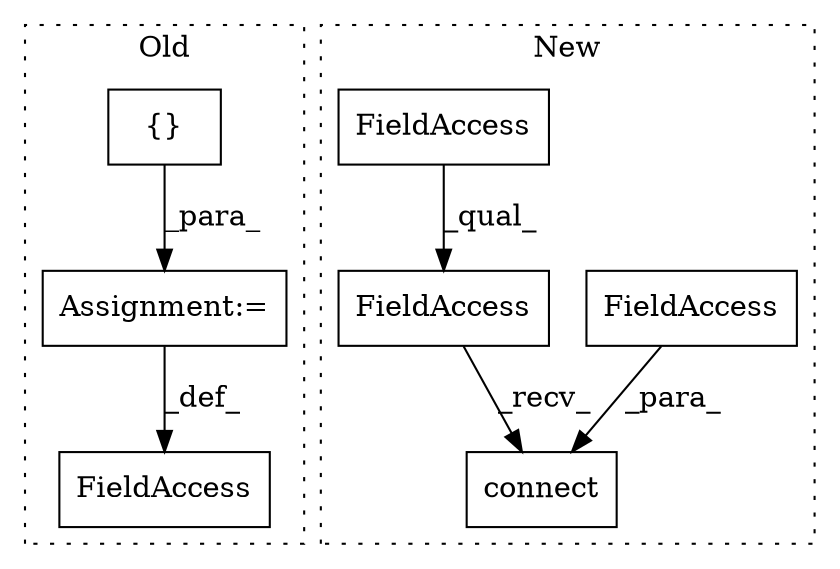 digraph G {
subgraph cluster0 {
1 [label="{}" a="4" s="967" l="2" shape="box"];
5 [label="Assignment:=" a="7" s="949" l="1" shape="box"];
6 [label="FieldAccess" a="22" s="927" l="22" shape="box"];
label = "Old";
style="dotted";
}
subgraph cluster1 {
2 [label="connect" a="32" s="3242,3269" l="8,1" shape="box"];
3 [label="FieldAccess" a="22" s="3250" l="19" shape="box"];
4 [label="FieldAccess" a="22" s="3223" l="18" shape="box"];
7 [label="FieldAccess" a="22" s="3223" l="10" shape="box"];
label = "New";
style="dotted";
}
1 -> 5 [label="_para_"];
3 -> 2 [label="_para_"];
4 -> 2 [label="_recv_"];
5 -> 6 [label="_def_"];
7 -> 4 [label="_qual_"];
}